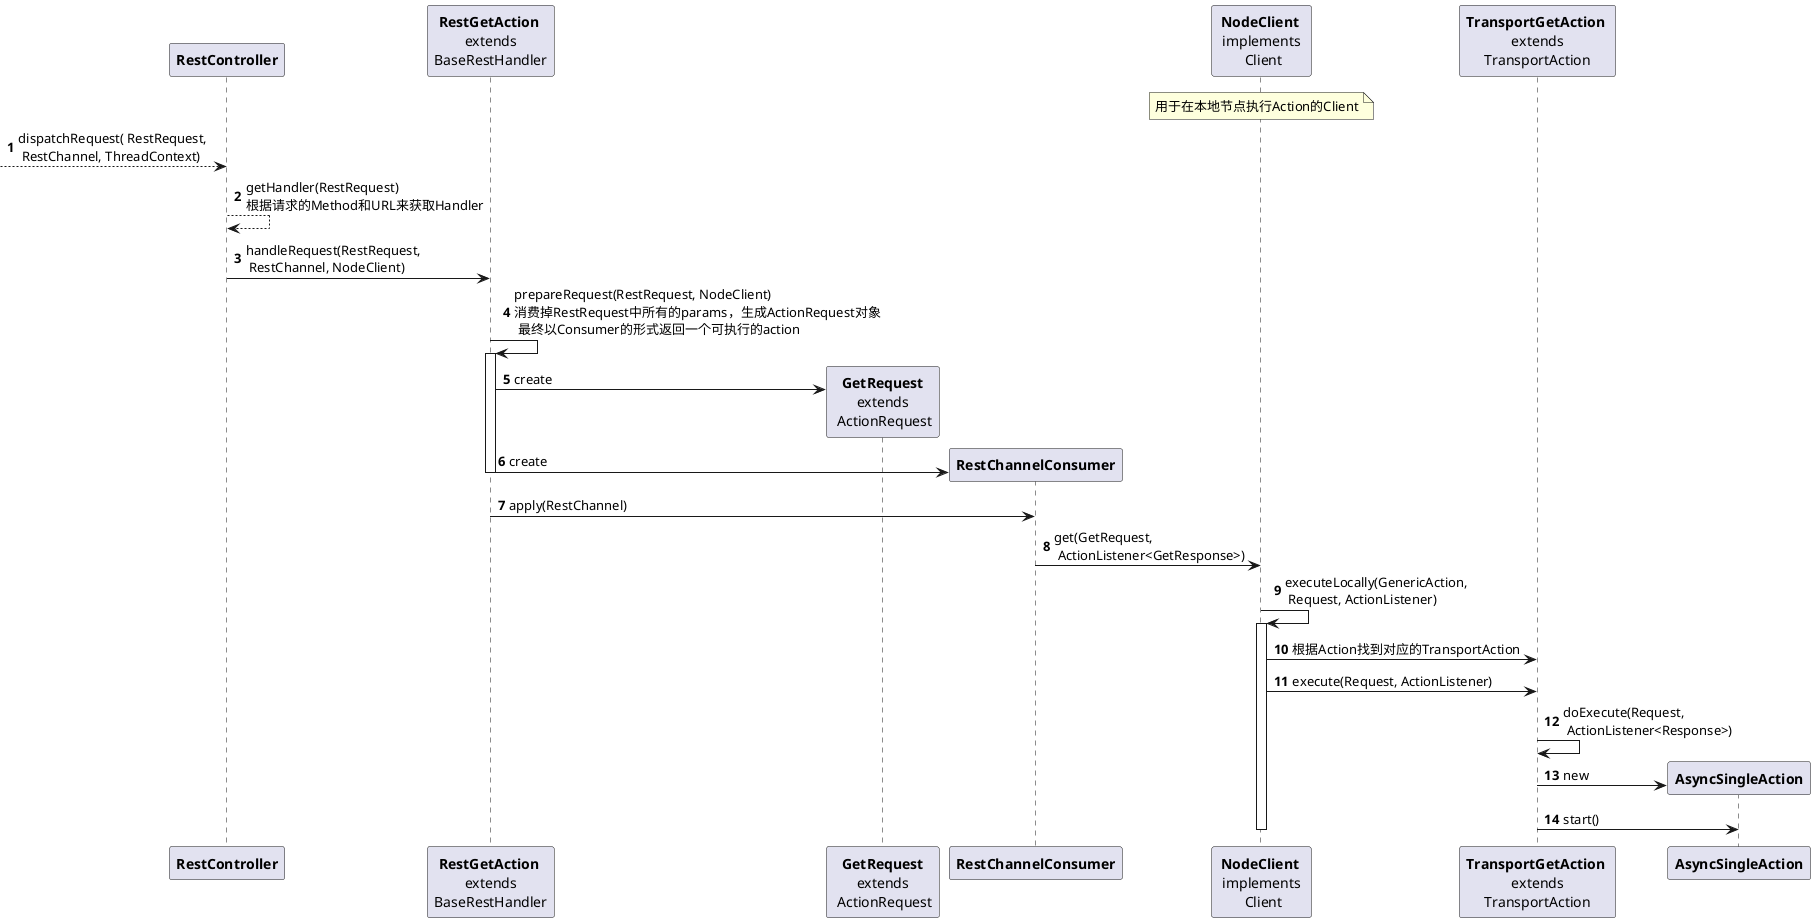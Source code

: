 @startuml
participant "<b>RestController</b>" as RestController
participant "<b>RestGetAction</b> \n extends \nBaseRestHandler" as RestGetAction
participant "<b>GetRequest</b>\n extends \n ActionRequest" as GetRequest
participant "<b>RestChannelConsumer</b>" as RestChannelConsumer
participant "<b>NodeClient</b> \n implements \n Client" as NodeClient
participant "<b>TransportGetAction</b> \n extends \n TransportAction " as TransportAction
participant "<b>AsyncSingleAction</b>" as AsyncSingleAction

note over of NodeClient
用于在本地节点执行Action的Client
end note
autonumber
--> RestController : dispatchRequest( RestRequest, \n RestChannel, ThreadContext)
RestController --> RestController : getHandler(RestRequest)\n根据请求的Method和URL来获取Handler
RestController -> RestGetAction : handleRequest(RestRequest, \n RestChannel, NodeClient)
RestGetAction -> RestGetAction : prepareRequest(RestRequest, NodeClient)\n消费掉RestRequest中所有的params，生成ActionRequest对象\n 最终以Consumer的形式返回一个可执行的action
activate RestGetAction
create GetRequest
RestGetAction -> GetRequest : create
create RestChannelConsumer
RestGetAction -> RestChannelConsumer : create
deactivate RestGetAction
RestGetAction -> RestChannelConsumer : apply(RestChannel)
RestChannelConsumer -> NodeClient : get(GetRequest,\n ActionListener<GetResponse>)
NodeClient -> NodeClient :executeLocally(GenericAction, \n Request, ActionListener)
activate NodeClient
NodeClient -> TransportAction : 根据Action找到对应的TransportAction
NodeClient -> TransportAction : execute(Request, ActionListener)
TransportAction -> TransportAction : doExecute(Request, \n ActionListener<Response>)
create AsyncSingleAction
TransportAction -> AsyncSingleAction : new
TransportAction -> AsyncSingleAction : start()
deactivate NodeClient
@enduml